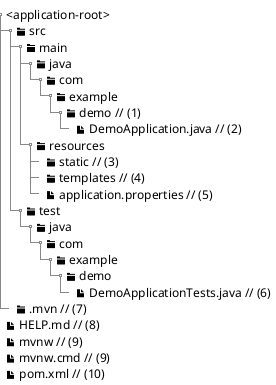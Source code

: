 @startsalt
{
{T
<application-root>
+ <&folder> src
++ <&folder> main
+++ <&folder> java
++++ <&folder> com
+++++ <&folder> example
++++++ <&folder> demo // (1)
+++++++ <&file> DemoApplication.java // (2)
+++ <&folder> resources
++++ <&folder> static // (3)
++++ <&folder> templates // (4)
++++ <&file> application.properties // (5)
++ <&folder> test
+++ <&folder> java
++++ <&folder> com
+++++ <&folder> example
++++++ <&folder> demo
+++++++ <&file> DemoApplicationTests.java // (6)
+ <&folder> .mvn // (7)
<&file> HELP.md // (8)
<&file> mvnw // (9)
<&file> mvnw.cmd // (9)
<&file> pom.xml // (10)
}
}
@endsalt
